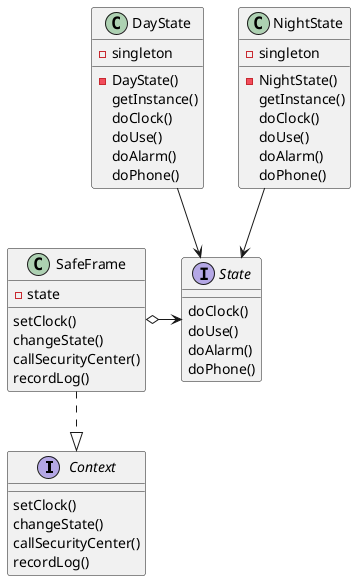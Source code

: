 @startuml

interface Context{
setClock()
changeState()
callSecurityCenter()
recordLog()
}

class SafeFrame{
-state
setClock()
changeState()
callSecurityCenter()
recordLog()
}

interface State{
doClock()
doUse()
doAlarm()
doPhone()
}

class DayState{
-singleton
-DayState()
getInstance()
doClock()
doUse()
doAlarm()
doPhone()
}

class NightState{
-singleton
-NightState()
getInstance()
doClock()
doUse()
doAlarm()
doPhone()
}

SafeFrame ..|>Context
SafeFrame o->State
DayState -->State
NightState -->State

@enduml